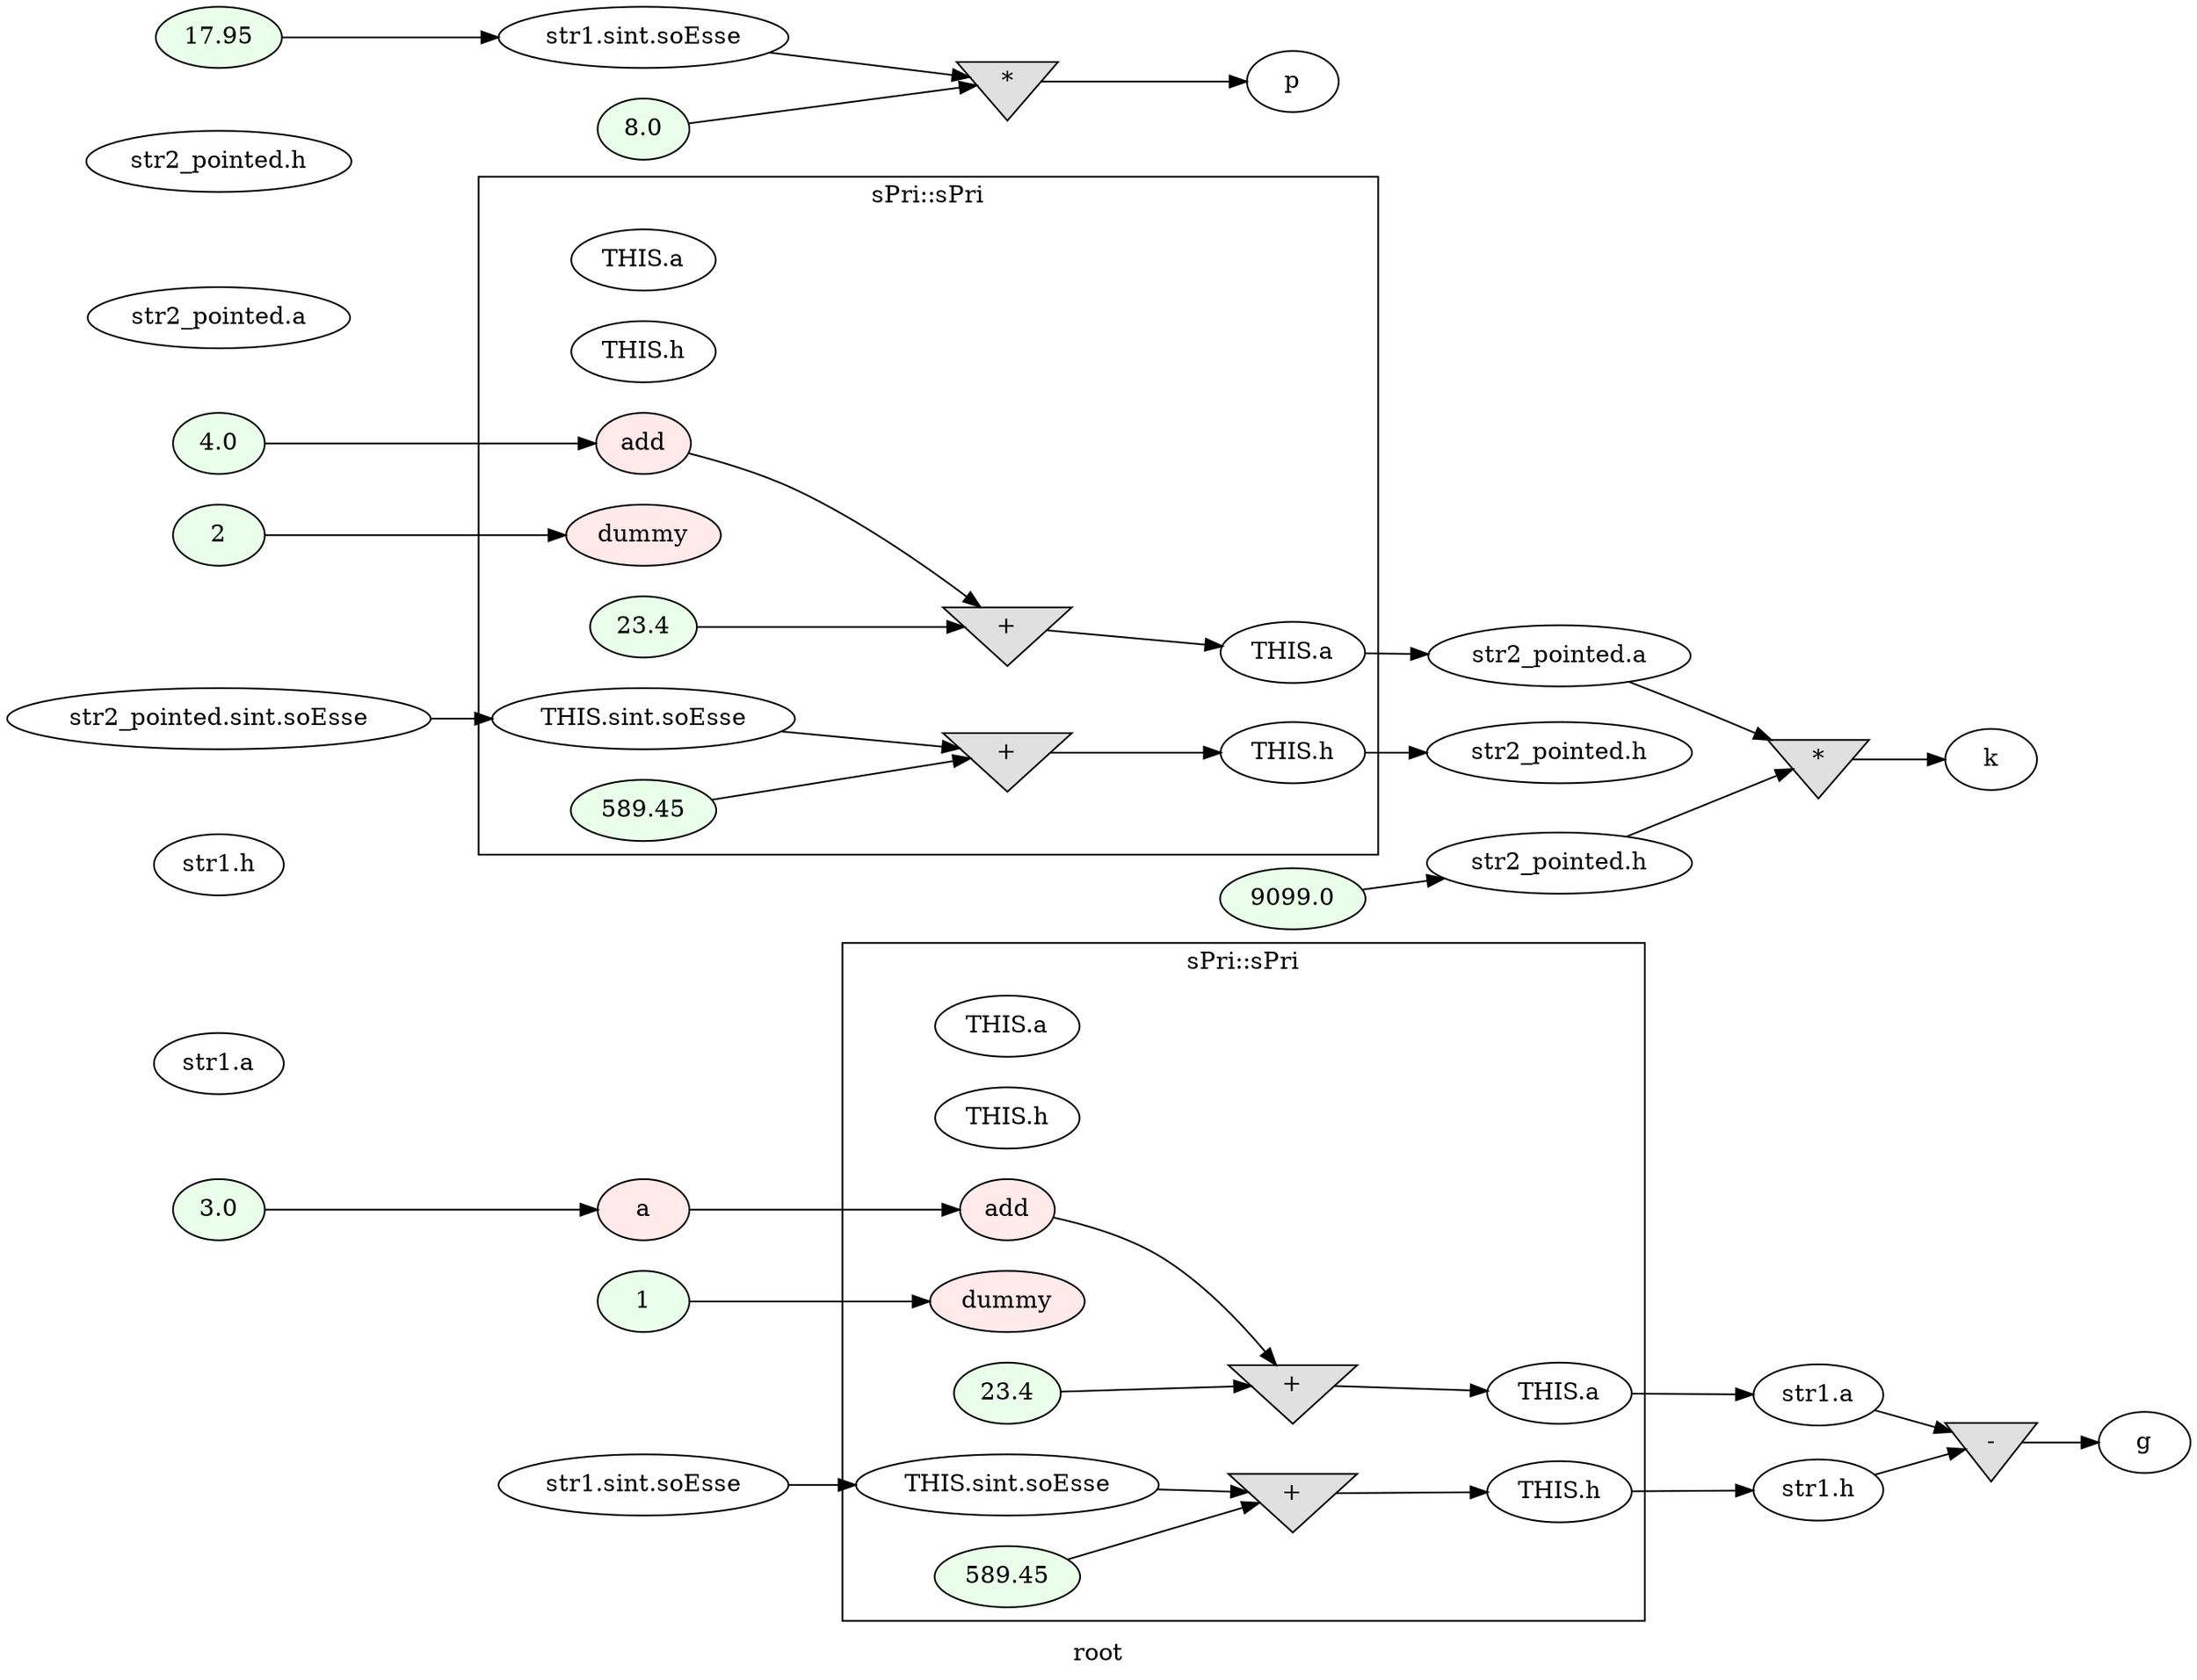 digraph G
{
rankdir=LR;
label = "root";
	node_000012 [ label = "3.0", style=filled, fillcolor="#E9FFE9", startingline=23 ]
	node_000013 [ label = "a", style=filled, fillcolor="#FFE9E9", startingline=23 ]
	node_000014 [ label = "1", style=filled, fillcolor="#E9FFE9", startingline=24 ]
	node_000015 [ label = "str1.a", startingline=24 ]
	node_000016 [ label = "str1.h", startingline=24 ]
	node_000017 [ label = "str1.sint.soEsse", startingline=24 ]
	node_000029 [ label = "str1.a", startingline=24 ]
	node_000030 [ label = "str1.h", startingline=24 ]
	node_000031 [ label = "4.0", style=filled, fillcolor="#E9FFE9", startingline=25 ]
	node_000032 [ label = "2", style=filled, fillcolor="#E9FFE9", startingline=25 ]
	node_000033 [ label = "str2_pointed.a", startingline=25 ]
	node_000034 [ label = "str2_pointed.h", startingline=25 ]
	node_000035 [ label = "str2_pointed.sint.soEsse", startingline=25 ]
	node_000047 [ label = "str2_pointed.a", startingline=25 ]
	node_000048 [ label = "str2_pointed.h", startingline=25 ]
	node_000049 [ label = "9099.0", style=filled, fillcolor="#E9FFE9", startingline=27 ]
	node_000050 [ label = "str2_pointed.h", startingline=27 ]
	node_000051 [ label = "17.95", style=filled, fillcolor="#E9FFE9", startingline=28 ]
	node_000052 [ label = "str1.sint.soEsse", startingline=28 ]
	node_000053 [ label = "8.0", style=filled, fillcolor="#E9FFE9", startingline=30 ]
	node_000054 [ label = "*", shape=invtriangle, style=filled, fillcolor="#E0E0E0", startingline=30 ]
	node_000055 [ label = "p", startingline=30 ]
	node_000056 [ label = "-", shape=invtriangle, style=filled, fillcolor="#E0E0E0", startingline=32 ]
	node_000057 [ label = "g", startingline=32 ]
	node_000058 [ label = "*", shape=invtriangle, style=filled, fillcolor="#E0E0E0", startingline=33 ]
	node_000059 [ label = "k", startingline=33 ]
subgraph cluster_1 {
label = "sPri::sPri";
parent = "G";
startingline = 24;
	node_000018 [ label = "THIS.a", startingline=15 ]
	node_000019 [ label = "THIS.h", startingline=15 ]
	node_000020 [ label = "THIS.sint.soEsse", startingline=15 ]
	node_000021 [ label = "add", style=filled, fillcolor="#FFE9E9", startingline=15 ]
	node_000022 [ label = "dummy", style=filled, fillcolor="#FFE9E9", startingline=15 ]
	node_000023 [ label = "23.4", style=filled, fillcolor="#E9FFE9", startingline=17 ]
	node_000024 [ label = "+", shape=invtriangle, style=filled, fillcolor="#E0E0E0", startingline=17 ]
	node_000025 [ label = "THIS.a", startingline=17 ]
	node_000026 [ label = "589.45", style=filled, fillcolor="#E9FFE9", startingline=18 ]
	node_000027 [ label = "+", shape=invtriangle, style=filled, fillcolor="#E0E0E0", startingline=18 ]
	node_000028 [ label = "THIS.h", startingline=18 ]
}
subgraph cluster_2 {
label = "sPri::sPri";
parent = "G";
startingline = 25;
	node_000036 [ label = "THIS.a", startingline=15 ]
	node_000037 [ label = "THIS.h", startingline=15 ]
	node_000038 [ label = "THIS.sint.soEsse", startingline=15 ]
	node_000039 [ label = "add", style=filled, fillcolor="#FFE9E9", startingline=15 ]
	node_000040 [ label = "dummy", style=filled, fillcolor="#FFE9E9", startingline=15 ]
	node_000041 [ label = "23.4", style=filled, fillcolor="#E9FFE9", startingline=17 ]
	node_000042 [ label = "+", shape=invtriangle, style=filled, fillcolor="#E0E0E0", startingline=17 ]
	node_000043 [ label = "THIS.a", startingline=17 ]
	node_000044 [ label = "589.45", style=filled, fillcolor="#E9FFE9", startingline=18 ]
	node_000045 [ label = "+", shape=invtriangle, style=filled, fillcolor="#E0E0E0", startingline=18 ]
	node_000046 [ label = "THIS.h", startingline=18 ]
}
	node_000012 -> node_000013
	node_000013 -> node_000021
	node_000014 -> node_000022
	node_000017 -> node_000020
	node_000029 -> node_000056
	node_000030 -> node_000056
	node_000031 -> node_000039
	node_000032 -> node_000040
	node_000035 -> node_000038
	node_000047 -> node_000058
	node_000049 -> node_000050
	node_000050 -> node_000058
	node_000051 -> node_000052
	node_000052 -> node_000054
	node_000053 -> node_000054
	node_000054 -> node_000055
	node_000056 -> node_000057
	node_000058 -> node_000059
	node_000020 -> node_000027
	node_000021 -> node_000024
	node_000023 -> node_000024
	node_000024 -> node_000025
	node_000025 -> node_000029
	node_000026 -> node_000027
	node_000027 -> node_000028
	node_000028 -> node_000030
	node_000038 -> node_000045
	node_000039 -> node_000042
	node_000041 -> node_000042
	node_000042 -> node_000043
	node_000043 -> node_000047
	node_000044 -> node_000045
	node_000045 -> node_000046
	node_000046 -> node_000048
}
